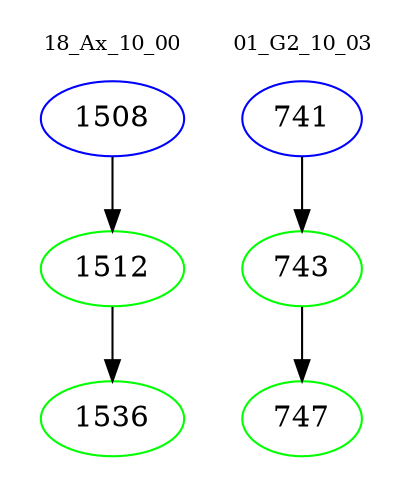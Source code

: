 digraph{
subgraph cluster_0 {
color = white
label = "18_Ax_10_00";
fontsize=10;
T0_1508 [label="1508", color="blue"]
T0_1508 -> T0_1512 [color="black"]
T0_1512 [label="1512", color="green"]
T0_1512 -> T0_1536 [color="black"]
T0_1536 [label="1536", color="green"]
}
subgraph cluster_1 {
color = white
label = "01_G2_10_03";
fontsize=10;
T1_741 [label="741", color="blue"]
T1_741 -> T1_743 [color="black"]
T1_743 [label="743", color="green"]
T1_743 -> T1_747 [color="black"]
T1_747 [label="747", color="green"]
}
}
